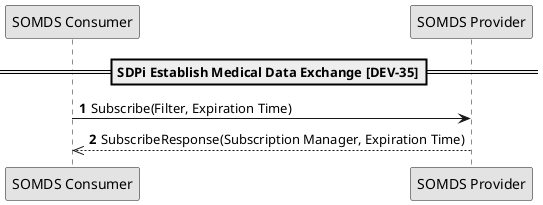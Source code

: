 @startuml

skinparam monochrome true
autonumber

!global $str_somds_consumer = "SOMDS Consumer"
!global $str_somds_provider = "SOMDS Provider"

participant "$str_somds_consumer" as consumer
participant "$str_somds_provider" as provider

==SDPi Establish Medical Data Exchange [DEV-35]==

consumer -> provider: Subscribe(Filter, Expiration Time)
consumer <<-- provider: SubscribeResponse(Subscription Manager, Expiration Time)

@enduml